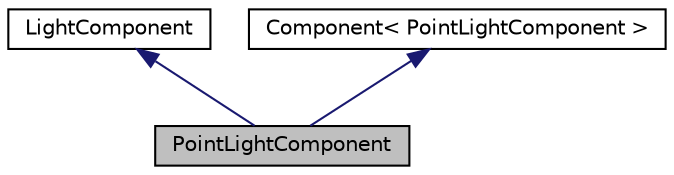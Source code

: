 digraph "PointLightComponent"
{
  edge [fontname="Helvetica",fontsize="10",labelfontname="Helvetica",labelfontsize="10"];
  node [fontname="Helvetica",fontsize="10",shape=record];
  Node0 [label="PointLightComponent",height=0.2,width=0.4,color="black", fillcolor="grey75", style="filled", fontcolor="black"];
  Node1 -> Node0 [dir="back",color="midnightblue",fontsize="10",style="solid",fontname="Helvetica"];
  Node1 [label="LightComponent",height=0.2,width=0.4,color="black", fillcolor="white", style="filled",URL="$struct_light_component.html"];
  Node2 -> Node0 [dir="back",color="midnightblue",fontsize="10",style="solid",fontname="Helvetica"];
  Node2 [label="Component\< PointLightComponent \>",height=0.2,width=0.4,color="black", fillcolor="white", style="filled",URL="$struct_component.html"];
}
